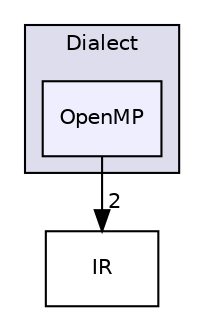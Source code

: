 digraph "include/mlir/Dialect/OpenMP" {
  bgcolor=transparent;
  compound=true
  node [ fontsize="10", fontname="Helvetica"];
  edge [ labelfontsize="10", labelfontname="Helvetica"];
  subgraph clusterdir_d07a6fac82475a065a3b2953573f00a0 {
    graph [ bgcolor="#ddddee", pencolor="black", label="Dialect" fontname="Helvetica", fontsize="10", URL="dir_d07a6fac82475a065a3b2953573f00a0.html"]
  dir_31e9289c1dff92b97d553a01923e6bad [shape=box, label="OpenMP", style="filled", fillcolor="#eeeeff", pencolor="black", URL="dir_31e9289c1dff92b97d553a01923e6bad.html"];
  }
  dir_84ef7c054b4edc3447cfba80cee80f65 [shape=box label="IR" URL="dir_84ef7c054b4edc3447cfba80cee80f65.html"];
  dir_31e9289c1dff92b97d553a01923e6bad->dir_84ef7c054b4edc3447cfba80cee80f65 [headlabel="2", labeldistance=1.5 headhref="dir_000037_000032.html"];
}

